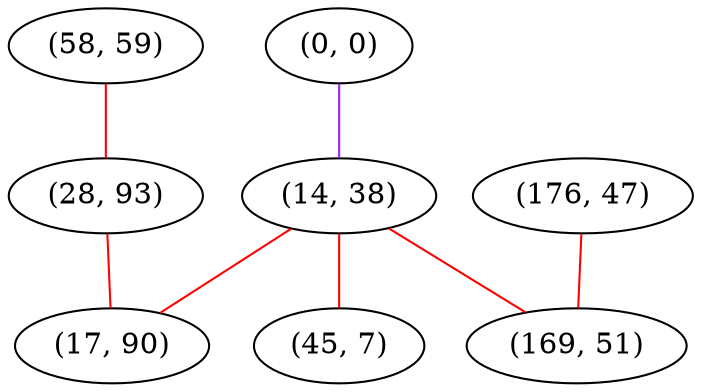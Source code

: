 graph "" {
"(0, 0)";
"(58, 59)";
"(28, 93)";
"(14, 38)";
"(45, 7)";
"(176, 47)";
"(17, 90)";
"(169, 51)";
"(0, 0)" -- "(14, 38)"  [color=purple, key=0, weight=4];
"(58, 59)" -- "(28, 93)"  [color=red, key=0, weight=1];
"(28, 93)" -- "(17, 90)"  [color=red, key=0, weight=1];
"(14, 38)" -- "(17, 90)"  [color=red, key=0, weight=1];
"(14, 38)" -- "(45, 7)"  [color=red, key=0, weight=1];
"(14, 38)" -- "(169, 51)"  [color=red, key=0, weight=1];
"(176, 47)" -- "(169, 51)"  [color=red, key=0, weight=1];
}
